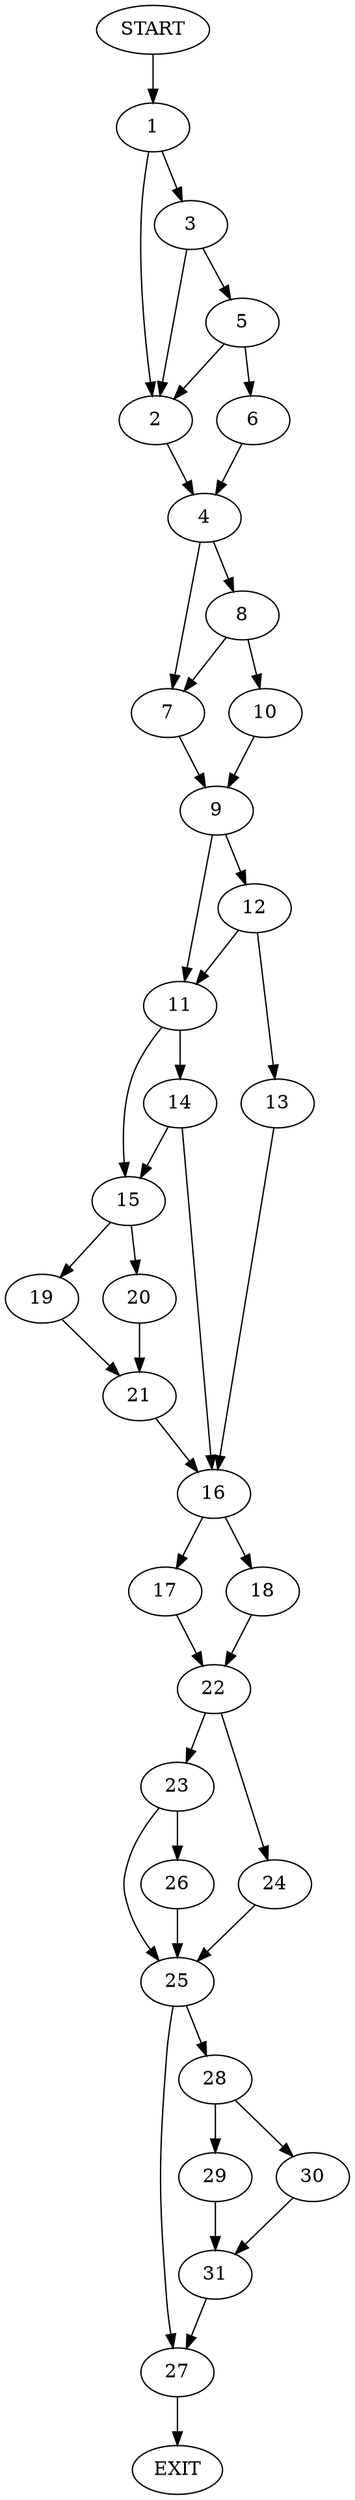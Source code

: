 digraph {
0 [label="START"]
32 [label="EXIT"]
0 -> 1
1 -> 2
1 -> 3
2 -> 4
3 -> 5
3 -> 2
5 -> 6
5 -> 2
6 -> 4
4 -> 7
4 -> 8
7 -> 9
8 -> 7
8 -> 10
10 -> 9
9 -> 11
9 -> 12
12 -> 13
12 -> 11
11 -> 14
11 -> 15
13 -> 16
16 -> 17
16 -> 18
15 -> 19
15 -> 20
14 -> 15
14 -> 16
20 -> 21
19 -> 21
21 -> 16
17 -> 22
18 -> 22
22 -> 23
22 -> 24
23 -> 25
23 -> 26
24 -> 25
25 -> 27
25 -> 28
26 -> 25
28 -> 29
28 -> 30
27 -> 32
29 -> 31
30 -> 31
31 -> 27
}
